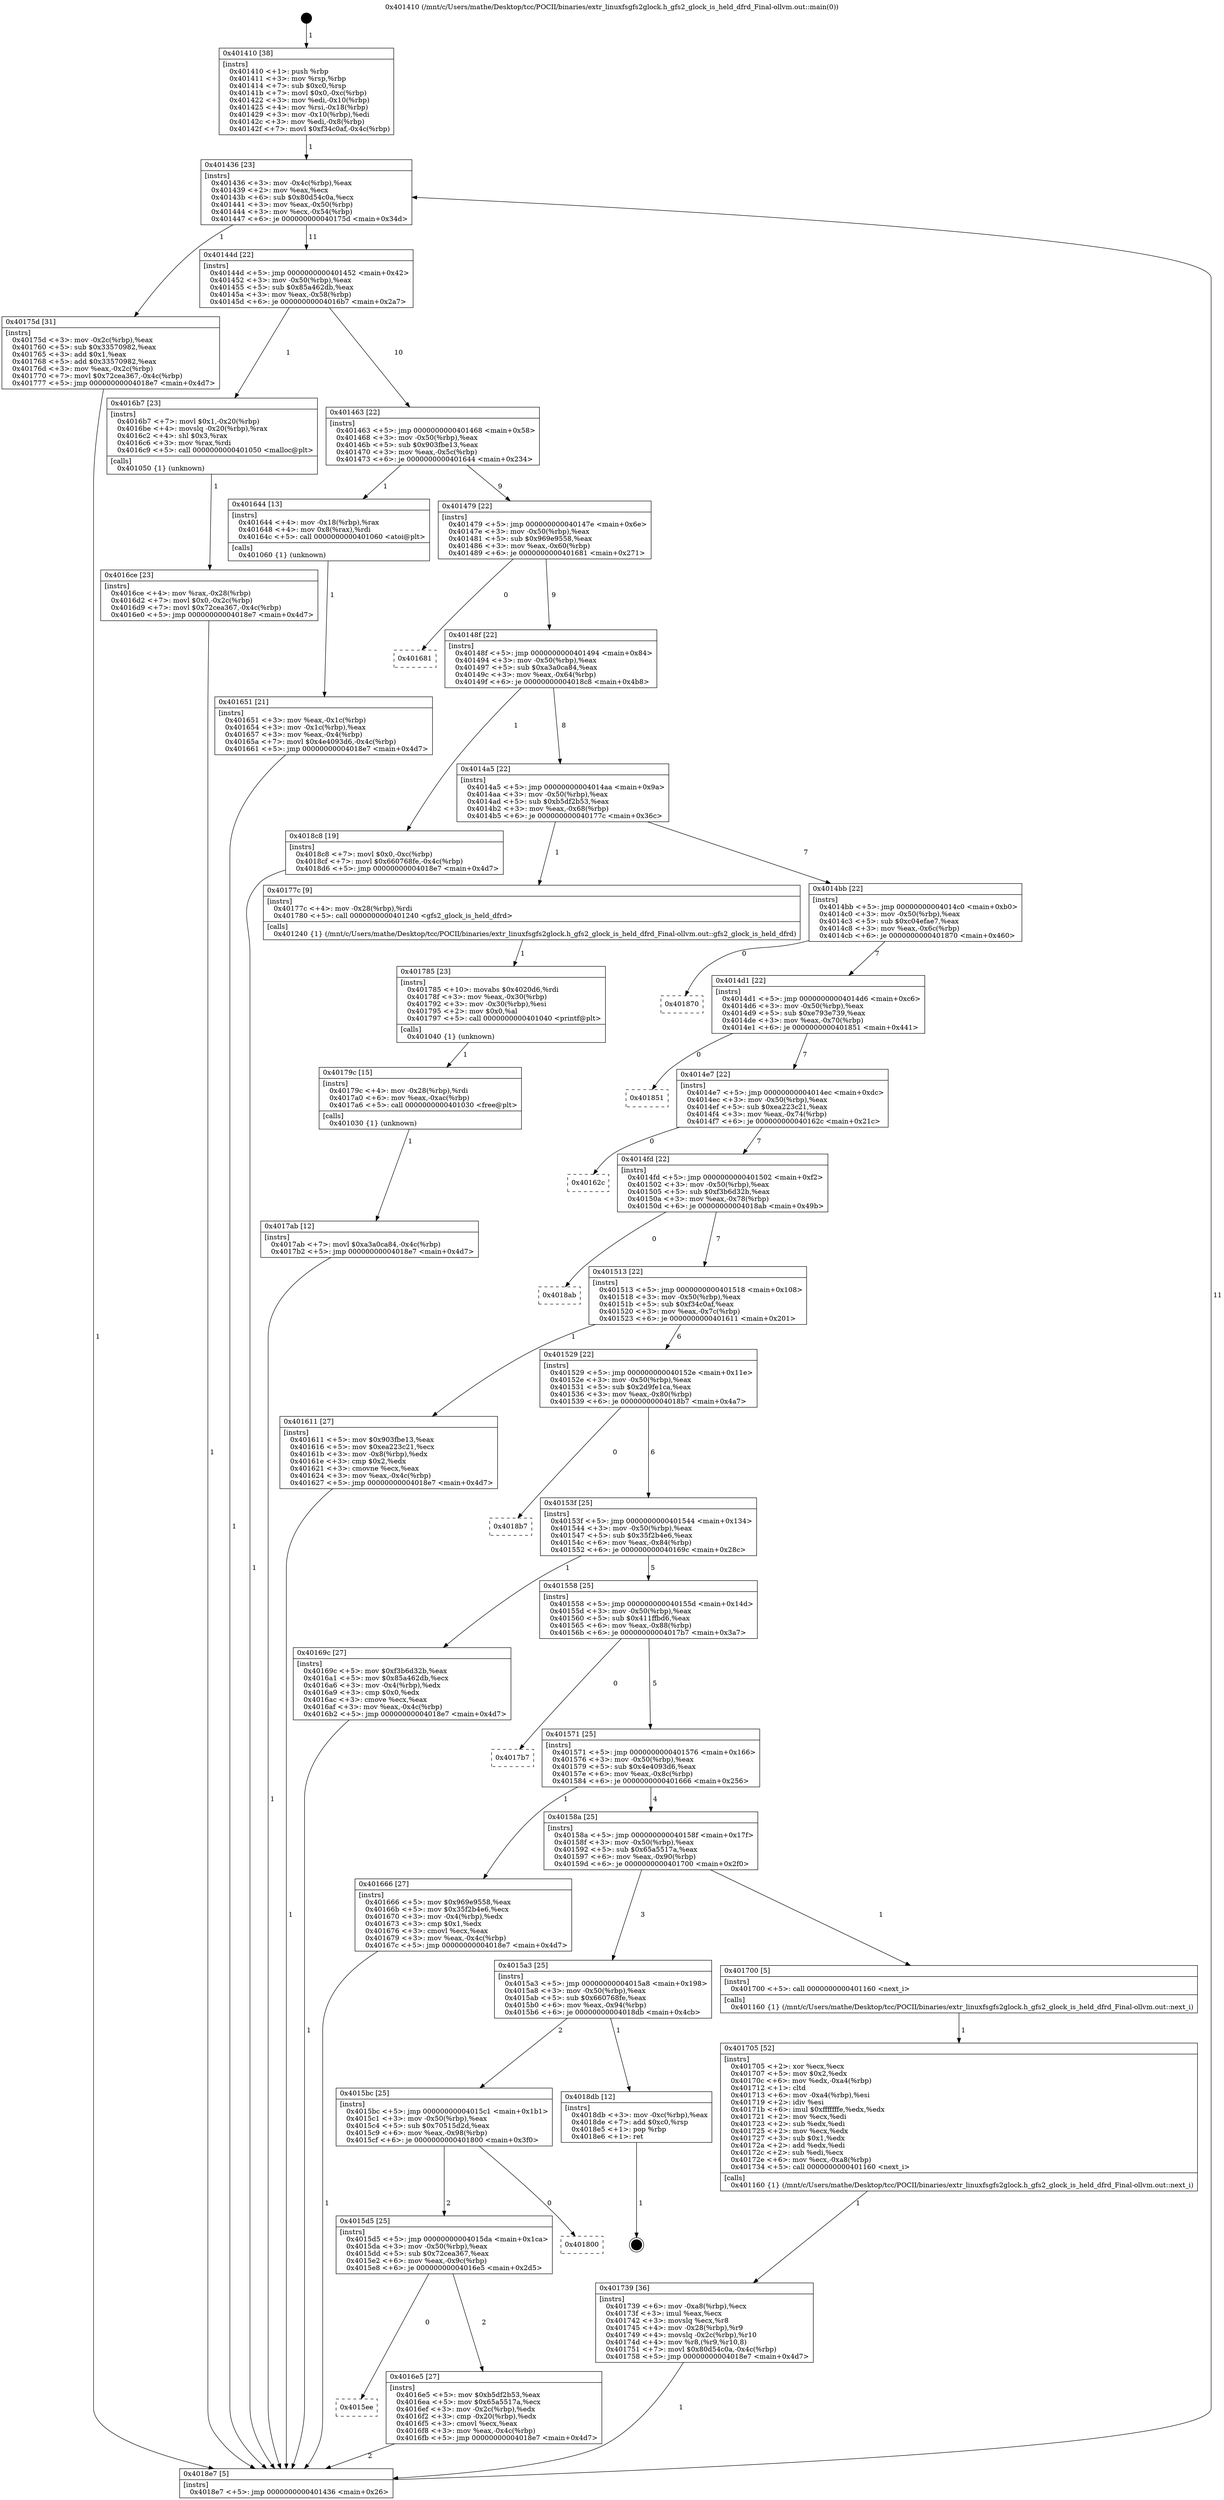 digraph "0x401410" {
  label = "0x401410 (/mnt/c/Users/mathe/Desktop/tcc/POCII/binaries/extr_linuxfsgfs2glock.h_gfs2_glock_is_held_dfrd_Final-ollvm.out::main(0))"
  labelloc = "t"
  node[shape=record]

  Entry [label="",width=0.3,height=0.3,shape=circle,fillcolor=black,style=filled]
  "0x401436" [label="{
     0x401436 [23]\l
     | [instrs]\l
     &nbsp;&nbsp;0x401436 \<+3\>: mov -0x4c(%rbp),%eax\l
     &nbsp;&nbsp;0x401439 \<+2\>: mov %eax,%ecx\l
     &nbsp;&nbsp;0x40143b \<+6\>: sub $0x80d54c0a,%ecx\l
     &nbsp;&nbsp;0x401441 \<+3\>: mov %eax,-0x50(%rbp)\l
     &nbsp;&nbsp;0x401444 \<+3\>: mov %ecx,-0x54(%rbp)\l
     &nbsp;&nbsp;0x401447 \<+6\>: je 000000000040175d \<main+0x34d\>\l
  }"]
  "0x40175d" [label="{
     0x40175d [31]\l
     | [instrs]\l
     &nbsp;&nbsp;0x40175d \<+3\>: mov -0x2c(%rbp),%eax\l
     &nbsp;&nbsp;0x401760 \<+5\>: sub $0x33570982,%eax\l
     &nbsp;&nbsp;0x401765 \<+3\>: add $0x1,%eax\l
     &nbsp;&nbsp;0x401768 \<+5\>: add $0x33570982,%eax\l
     &nbsp;&nbsp;0x40176d \<+3\>: mov %eax,-0x2c(%rbp)\l
     &nbsp;&nbsp;0x401770 \<+7\>: movl $0x72cea367,-0x4c(%rbp)\l
     &nbsp;&nbsp;0x401777 \<+5\>: jmp 00000000004018e7 \<main+0x4d7\>\l
  }"]
  "0x40144d" [label="{
     0x40144d [22]\l
     | [instrs]\l
     &nbsp;&nbsp;0x40144d \<+5\>: jmp 0000000000401452 \<main+0x42\>\l
     &nbsp;&nbsp;0x401452 \<+3\>: mov -0x50(%rbp),%eax\l
     &nbsp;&nbsp;0x401455 \<+5\>: sub $0x85a462db,%eax\l
     &nbsp;&nbsp;0x40145a \<+3\>: mov %eax,-0x58(%rbp)\l
     &nbsp;&nbsp;0x40145d \<+6\>: je 00000000004016b7 \<main+0x2a7\>\l
  }"]
  Exit [label="",width=0.3,height=0.3,shape=circle,fillcolor=black,style=filled,peripheries=2]
  "0x4016b7" [label="{
     0x4016b7 [23]\l
     | [instrs]\l
     &nbsp;&nbsp;0x4016b7 \<+7\>: movl $0x1,-0x20(%rbp)\l
     &nbsp;&nbsp;0x4016be \<+4\>: movslq -0x20(%rbp),%rax\l
     &nbsp;&nbsp;0x4016c2 \<+4\>: shl $0x3,%rax\l
     &nbsp;&nbsp;0x4016c6 \<+3\>: mov %rax,%rdi\l
     &nbsp;&nbsp;0x4016c9 \<+5\>: call 0000000000401050 \<malloc@plt\>\l
     | [calls]\l
     &nbsp;&nbsp;0x401050 \{1\} (unknown)\l
  }"]
  "0x401463" [label="{
     0x401463 [22]\l
     | [instrs]\l
     &nbsp;&nbsp;0x401463 \<+5\>: jmp 0000000000401468 \<main+0x58\>\l
     &nbsp;&nbsp;0x401468 \<+3\>: mov -0x50(%rbp),%eax\l
     &nbsp;&nbsp;0x40146b \<+5\>: sub $0x903fbe13,%eax\l
     &nbsp;&nbsp;0x401470 \<+3\>: mov %eax,-0x5c(%rbp)\l
     &nbsp;&nbsp;0x401473 \<+6\>: je 0000000000401644 \<main+0x234\>\l
  }"]
  "0x4017ab" [label="{
     0x4017ab [12]\l
     | [instrs]\l
     &nbsp;&nbsp;0x4017ab \<+7\>: movl $0xa3a0ca84,-0x4c(%rbp)\l
     &nbsp;&nbsp;0x4017b2 \<+5\>: jmp 00000000004018e7 \<main+0x4d7\>\l
  }"]
  "0x401644" [label="{
     0x401644 [13]\l
     | [instrs]\l
     &nbsp;&nbsp;0x401644 \<+4\>: mov -0x18(%rbp),%rax\l
     &nbsp;&nbsp;0x401648 \<+4\>: mov 0x8(%rax),%rdi\l
     &nbsp;&nbsp;0x40164c \<+5\>: call 0000000000401060 \<atoi@plt\>\l
     | [calls]\l
     &nbsp;&nbsp;0x401060 \{1\} (unknown)\l
  }"]
  "0x401479" [label="{
     0x401479 [22]\l
     | [instrs]\l
     &nbsp;&nbsp;0x401479 \<+5\>: jmp 000000000040147e \<main+0x6e\>\l
     &nbsp;&nbsp;0x40147e \<+3\>: mov -0x50(%rbp),%eax\l
     &nbsp;&nbsp;0x401481 \<+5\>: sub $0x969e9558,%eax\l
     &nbsp;&nbsp;0x401486 \<+3\>: mov %eax,-0x60(%rbp)\l
     &nbsp;&nbsp;0x401489 \<+6\>: je 0000000000401681 \<main+0x271\>\l
  }"]
  "0x40179c" [label="{
     0x40179c [15]\l
     | [instrs]\l
     &nbsp;&nbsp;0x40179c \<+4\>: mov -0x28(%rbp),%rdi\l
     &nbsp;&nbsp;0x4017a0 \<+6\>: mov %eax,-0xac(%rbp)\l
     &nbsp;&nbsp;0x4017a6 \<+5\>: call 0000000000401030 \<free@plt\>\l
     | [calls]\l
     &nbsp;&nbsp;0x401030 \{1\} (unknown)\l
  }"]
  "0x401681" [label="{
     0x401681\l
  }", style=dashed]
  "0x40148f" [label="{
     0x40148f [22]\l
     | [instrs]\l
     &nbsp;&nbsp;0x40148f \<+5\>: jmp 0000000000401494 \<main+0x84\>\l
     &nbsp;&nbsp;0x401494 \<+3\>: mov -0x50(%rbp),%eax\l
     &nbsp;&nbsp;0x401497 \<+5\>: sub $0xa3a0ca84,%eax\l
     &nbsp;&nbsp;0x40149c \<+3\>: mov %eax,-0x64(%rbp)\l
     &nbsp;&nbsp;0x40149f \<+6\>: je 00000000004018c8 \<main+0x4b8\>\l
  }"]
  "0x401785" [label="{
     0x401785 [23]\l
     | [instrs]\l
     &nbsp;&nbsp;0x401785 \<+10\>: movabs $0x4020d6,%rdi\l
     &nbsp;&nbsp;0x40178f \<+3\>: mov %eax,-0x30(%rbp)\l
     &nbsp;&nbsp;0x401792 \<+3\>: mov -0x30(%rbp),%esi\l
     &nbsp;&nbsp;0x401795 \<+2\>: mov $0x0,%al\l
     &nbsp;&nbsp;0x401797 \<+5\>: call 0000000000401040 \<printf@plt\>\l
     | [calls]\l
     &nbsp;&nbsp;0x401040 \{1\} (unknown)\l
  }"]
  "0x4018c8" [label="{
     0x4018c8 [19]\l
     | [instrs]\l
     &nbsp;&nbsp;0x4018c8 \<+7\>: movl $0x0,-0xc(%rbp)\l
     &nbsp;&nbsp;0x4018cf \<+7\>: movl $0x660768fe,-0x4c(%rbp)\l
     &nbsp;&nbsp;0x4018d6 \<+5\>: jmp 00000000004018e7 \<main+0x4d7\>\l
  }"]
  "0x4014a5" [label="{
     0x4014a5 [22]\l
     | [instrs]\l
     &nbsp;&nbsp;0x4014a5 \<+5\>: jmp 00000000004014aa \<main+0x9a\>\l
     &nbsp;&nbsp;0x4014aa \<+3\>: mov -0x50(%rbp),%eax\l
     &nbsp;&nbsp;0x4014ad \<+5\>: sub $0xb5df2b53,%eax\l
     &nbsp;&nbsp;0x4014b2 \<+3\>: mov %eax,-0x68(%rbp)\l
     &nbsp;&nbsp;0x4014b5 \<+6\>: je 000000000040177c \<main+0x36c\>\l
  }"]
  "0x401739" [label="{
     0x401739 [36]\l
     | [instrs]\l
     &nbsp;&nbsp;0x401739 \<+6\>: mov -0xa8(%rbp),%ecx\l
     &nbsp;&nbsp;0x40173f \<+3\>: imul %eax,%ecx\l
     &nbsp;&nbsp;0x401742 \<+3\>: movslq %ecx,%r8\l
     &nbsp;&nbsp;0x401745 \<+4\>: mov -0x28(%rbp),%r9\l
     &nbsp;&nbsp;0x401749 \<+4\>: movslq -0x2c(%rbp),%r10\l
     &nbsp;&nbsp;0x40174d \<+4\>: mov %r8,(%r9,%r10,8)\l
     &nbsp;&nbsp;0x401751 \<+7\>: movl $0x80d54c0a,-0x4c(%rbp)\l
     &nbsp;&nbsp;0x401758 \<+5\>: jmp 00000000004018e7 \<main+0x4d7\>\l
  }"]
  "0x40177c" [label="{
     0x40177c [9]\l
     | [instrs]\l
     &nbsp;&nbsp;0x40177c \<+4\>: mov -0x28(%rbp),%rdi\l
     &nbsp;&nbsp;0x401780 \<+5\>: call 0000000000401240 \<gfs2_glock_is_held_dfrd\>\l
     | [calls]\l
     &nbsp;&nbsp;0x401240 \{1\} (/mnt/c/Users/mathe/Desktop/tcc/POCII/binaries/extr_linuxfsgfs2glock.h_gfs2_glock_is_held_dfrd_Final-ollvm.out::gfs2_glock_is_held_dfrd)\l
  }"]
  "0x4014bb" [label="{
     0x4014bb [22]\l
     | [instrs]\l
     &nbsp;&nbsp;0x4014bb \<+5\>: jmp 00000000004014c0 \<main+0xb0\>\l
     &nbsp;&nbsp;0x4014c0 \<+3\>: mov -0x50(%rbp),%eax\l
     &nbsp;&nbsp;0x4014c3 \<+5\>: sub $0xc04efae7,%eax\l
     &nbsp;&nbsp;0x4014c8 \<+3\>: mov %eax,-0x6c(%rbp)\l
     &nbsp;&nbsp;0x4014cb \<+6\>: je 0000000000401870 \<main+0x460\>\l
  }"]
  "0x401705" [label="{
     0x401705 [52]\l
     | [instrs]\l
     &nbsp;&nbsp;0x401705 \<+2\>: xor %ecx,%ecx\l
     &nbsp;&nbsp;0x401707 \<+5\>: mov $0x2,%edx\l
     &nbsp;&nbsp;0x40170c \<+6\>: mov %edx,-0xa4(%rbp)\l
     &nbsp;&nbsp;0x401712 \<+1\>: cltd\l
     &nbsp;&nbsp;0x401713 \<+6\>: mov -0xa4(%rbp),%esi\l
     &nbsp;&nbsp;0x401719 \<+2\>: idiv %esi\l
     &nbsp;&nbsp;0x40171b \<+6\>: imul $0xfffffffe,%edx,%edx\l
     &nbsp;&nbsp;0x401721 \<+2\>: mov %ecx,%edi\l
     &nbsp;&nbsp;0x401723 \<+2\>: sub %edx,%edi\l
     &nbsp;&nbsp;0x401725 \<+2\>: mov %ecx,%edx\l
     &nbsp;&nbsp;0x401727 \<+3\>: sub $0x1,%edx\l
     &nbsp;&nbsp;0x40172a \<+2\>: add %edx,%edi\l
     &nbsp;&nbsp;0x40172c \<+2\>: sub %edi,%ecx\l
     &nbsp;&nbsp;0x40172e \<+6\>: mov %ecx,-0xa8(%rbp)\l
     &nbsp;&nbsp;0x401734 \<+5\>: call 0000000000401160 \<next_i\>\l
     | [calls]\l
     &nbsp;&nbsp;0x401160 \{1\} (/mnt/c/Users/mathe/Desktop/tcc/POCII/binaries/extr_linuxfsgfs2glock.h_gfs2_glock_is_held_dfrd_Final-ollvm.out::next_i)\l
  }"]
  "0x401870" [label="{
     0x401870\l
  }", style=dashed]
  "0x4014d1" [label="{
     0x4014d1 [22]\l
     | [instrs]\l
     &nbsp;&nbsp;0x4014d1 \<+5\>: jmp 00000000004014d6 \<main+0xc6\>\l
     &nbsp;&nbsp;0x4014d6 \<+3\>: mov -0x50(%rbp),%eax\l
     &nbsp;&nbsp;0x4014d9 \<+5\>: sub $0xe793e739,%eax\l
     &nbsp;&nbsp;0x4014de \<+3\>: mov %eax,-0x70(%rbp)\l
     &nbsp;&nbsp;0x4014e1 \<+6\>: je 0000000000401851 \<main+0x441\>\l
  }"]
  "0x4015ee" [label="{
     0x4015ee\l
  }", style=dashed]
  "0x401851" [label="{
     0x401851\l
  }", style=dashed]
  "0x4014e7" [label="{
     0x4014e7 [22]\l
     | [instrs]\l
     &nbsp;&nbsp;0x4014e7 \<+5\>: jmp 00000000004014ec \<main+0xdc\>\l
     &nbsp;&nbsp;0x4014ec \<+3\>: mov -0x50(%rbp),%eax\l
     &nbsp;&nbsp;0x4014ef \<+5\>: sub $0xea223c21,%eax\l
     &nbsp;&nbsp;0x4014f4 \<+3\>: mov %eax,-0x74(%rbp)\l
     &nbsp;&nbsp;0x4014f7 \<+6\>: je 000000000040162c \<main+0x21c\>\l
  }"]
  "0x4016e5" [label="{
     0x4016e5 [27]\l
     | [instrs]\l
     &nbsp;&nbsp;0x4016e5 \<+5\>: mov $0xb5df2b53,%eax\l
     &nbsp;&nbsp;0x4016ea \<+5\>: mov $0x65a5517a,%ecx\l
     &nbsp;&nbsp;0x4016ef \<+3\>: mov -0x2c(%rbp),%edx\l
     &nbsp;&nbsp;0x4016f2 \<+3\>: cmp -0x20(%rbp),%edx\l
     &nbsp;&nbsp;0x4016f5 \<+3\>: cmovl %ecx,%eax\l
     &nbsp;&nbsp;0x4016f8 \<+3\>: mov %eax,-0x4c(%rbp)\l
     &nbsp;&nbsp;0x4016fb \<+5\>: jmp 00000000004018e7 \<main+0x4d7\>\l
  }"]
  "0x40162c" [label="{
     0x40162c\l
  }", style=dashed]
  "0x4014fd" [label="{
     0x4014fd [22]\l
     | [instrs]\l
     &nbsp;&nbsp;0x4014fd \<+5\>: jmp 0000000000401502 \<main+0xf2\>\l
     &nbsp;&nbsp;0x401502 \<+3\>: mov -0x50(%rbp),%eax\l
     &nbsp;&nbsp;0x401505 \<+5\>: sub $0xf3b6d32b,%eax\l
     &nbsp;&nbsp;0x40150a \<+3\>: mov %eax,-0x78(%rbp)\l
     &nbsp;&nbsp;0x40150d \<+6\>: je 00000000004018ab \<main+0x49b\>\l
  }"]
  "0x4015d5" [label="{
     0x4015d5 [25]\l
     | [instrs]\l
     &nbsp;&nbsp;0x4015d5 \<+5\>: jmp 00000000004015da \<main+0x1ca\>\l
     &nbsp;&nbsp;0x4015da \<+3\>: mov -0x50(%rbp),%eax\l
     &nbsp;&nbsp;0x4015dd \<+5\>: sub $0x72cea367,%eax\l
     &nbsp;&nbsp;0x4015e2 \<+6\>: mov %eax,-0x9c(%rbp)\l
     &nbsp;&nbsp;0x4015e8 \<+6\>: je 00000000004016e5 \<main+0x2d5\>\l
  }"]
  "0x4018ab" [label="{
     0x4018ab\l
  }", style=dashed]
  "0x401513" [label="{
     0x401513 [22]\l
     | [instrs]\l
     &nbsp;&nbsp;0x401513 \<+5\>: jmp 0000000000401518 \<main+0x108\>\l
     &nbsp;&nbsp;0x401518 \<+3\>: mov -0x50(%rbp),%eax\l
     &nbsp;&nbsp;0x40151b \<+5\>: sub $0xf34c0af,%eax\l
     &nbsp;&nbsp;0x401520 \<+3\>: mov %eax,-0x7c(%rbp)\l
     &nbsp;&nbsp;0x401523 \<+6\>: je 0000000000401611 \<main+0x201\>\l
  }"]
  "0x401800" [label="{
     0x401800\l
  }", style=dashed]
  "0x401611" [label="{
     0x401611 [27]\l
     | [instrs]\l
     &nbsp;&nbsp;0x401611 \<+5\>: mov $0x903fbe13,%eax\l
     &nbsp;&nbsp;0x401616 \<+5\>: mov $0xea223c21,%ecx\l
     &nbsp;&nbsp;0x40161b \<+3\>: mov -0x8(%rbp),%edx\l
     &nbsp;&nbsp;0x40161e \<+3\>: cmp $0x2,%edx\l
     &nbsp;&nbsp;0x401621 \<+3\>: cmovne %ecx,%eax\l
     &nbsp;&nbsp;0x401624 \<+3\>: mov %eax,-0x4c(%rbp)\l
     &nbsp;&nbsp;0x401627 \<+5\>: jmp 00000000004018e7 \<main+0x4d7\>\l
  }"]
  "0x401529" [label="{
     0x401529 [22]\l
     | [instrs]\l
     &nbsp;&nbsp;0x401529 \<+5\>: jmp 000000000040152e \<main+0x11e\>\l
     &nbsp;&nbsp;0x40152e \<+3\>: mov -0x50(%rbp),%eax\l
     &nbsp;&nbsp;0x401531 \<+5\>: sub $0x2d9fe1ca,%eax\l
     &nbsp;&nbsp;0x401536 \<+3\>: mov %eax,-0x80(%rbp)\l
     &nbsp;&nbsp;0x401539 \<+6\>: je 00000000004018b7 \<main+0x4a7\>\l
  }"]
  "0x4018e7" [label="{
     0x4018e7 [5]\l
     | [instrs]\l
     &nbsp;&nbsp;0x4018e7 \<+5\>: jmp 0000000000401436 \<main+0x26\>\l
  }"]
  "0x401410" [label="{
     0x401410 [38]\l
     | [instrs]\l
     &nbsp;&nbsp;0x401410 \<+1\>: push %rbp\l
     &nbsp;&nbsp;0x401411 \<+3\>: mov %rsp,%rbp\l
     &nbsp;&nbsp;0x401414 \<+7\>: sub $0xc0,%rsp\l
     &nbsp;&nbsp;0x40141b \<+7\>: movl $0x0,-0xc(%rbp)\l
     &nbsp;&nbsp;0x401422 \<+3\>: mov %edi,-0x10(%rbp)\l
     &nbsp;&nbsp;0x401425 \<+4\>: mov %rsi,-0x18(%rbp)\l
     &nbsp;&nbsp;0x401429 \<+3\>: mov -0x10(%rbp),%edi\l
     &nbsp;&nbsp;0x40142c \<+3\>: mov %edi,-0x8(%rbp)\l
     &nbsp;&nbsp;0x40142f \<+7\>: movl $0xf34c0af,-0x4c(%rbp)\l
  }"]
  "0x401651" [label="{
     0x401651 [21]\l
     | [instrs]\l
     &nbsp;&nbsp;0x401651 \<+3\>: mov %eax,-0x1c(%rbp)\l
     &nbsp;&nbsp;0x401654 \<+3\>: mov -0x1c(%rbp),%eax\l
     &nbsp;&nbsp;0x401657 \<+3\>: mov %eax,-0x4(%rbp)\l
     &nbsp;&nbsp;0x40165a \<+7\>: movl $0x4e4093d6,-0x4c(%rbp)\l
     &nbsp;&nbsp;0x401661 \<+5\>: jmp 00000000004018e7 \<main+0x4d7\>\l
  }"]
  "0x4015bc" [label="{
     0x4015bc [25]\l
     | [instrs]\l
     &nbsp;&nbsp;0x4015bc \<+5\>: jmp 00000000004015c1 \<main+0x1b1\>\l
     &nbsp;&nbsp;0x4015c1 \<+3\>: mov -0x50(%rbp),%eax\l
     &nbsp;&nbsp;0x4015c4 \<+5\>: sub $0x70515d2d,%eax\l
     &nbsp;&nbsp;0x4015c9 \<+6\>: mov %eax,-0x98(%rbp)\l
     &nbsp;&nbsp;0x4015cf \<+6\>: je 0000000000401800 \<main+0x3f0\>\l
  }"]
  "0x4018b7" [label="{
     0x4018b7\l
  }", style=dashed]
  "0x40153f" [label="{
     0x40153f [25]\l
     | [instrs]\l
     &nbsp;&nbsp;0x40153f \<+5\>: jmp 0000000000401544 \<main+0x134\>\l
     &nbsp;&nbsp;0x401544 \<+3\>: mov -0x50(%rbp),%eax\l
     &nbsp;&nbsp;0x401547 \<+5\>: sub $0x35f2b4e6,%eax\l
     &nbsp;&nbsp;0x40154c \<+6\>: mov %eax,-0x84(%rbp)\l
     &nbsp;&nbsp;0x401552 \<+6\>: je 000000000040169c \<main+0x28c\>\l
  }"]
  "0x4018db" [label="{
     0x4018db [12]\l
     | [instrs]\l
     &nbsp;&nbsp;0x4018db \<+3\>: mov -0xc(%rbp),%eax\l
     &nbsp;&nbsp;0x4018de \<+7\>: add $0xc0,%rsp\l
     &nbsp;&nbsp;0x4018e5 \<+1\>: pop %rbp\l
     &nbsp;&nbsp;0x4018e6 \<+1\>: ret\l
  }"]
  "0x40169c" [label="{
     0x40169c [27]\l
     | [instrs]\l
     &nbsp;&nbsp;0x40169c \<+5\>: mov $0xf3b6d32b,%eax\l
     &nbsp;&nbsp;0x4016a1 \<+5\>: mov $0x85a462db,%ecx\l
     &nbsp;&nbsp;0x4016a6 \<+3\>: mov -0x4(%rbp),%edx\l
     &nbsp;&nbsp;0x4016a9 \<+3\>: cmp $0x0,%edx\l
     &nbsp;&nbsp;0x4016ac \<+3\>: cmove %ecx,%eax\l
     &nbsp;&nbsp;0x4016af \<+3\>: mov %eax,-0x4c(%rbp)\l
     &nbsp;&nbsp;0x4016b2 \<+5\>: jmp 00000000004018e7 \<main+0x4d7\>\l
  }"]
  "0x401558" [label="{
     0x401558 [25]\l
     | [instrs]\l
     &nbsp;&nbsp;0x401558 \<+5\>: jmp 000000000040155d \<main+0x14d\>\l
     &nbsp;&nbsp;0x40155d \<+3\>: mov -0x50(%rbp),%eax\l
     &nbsp;&nbsp;0x401560 \<+5\>: sub $0x411ffbd6,%eax\l
     &nbsp;&nbsp;0x401565 \<+6\>: mov %eax,-0x88(%rbp)\l
     &nbsp;&nbsp;0x40156b \<+6\>: je 00000000004017b7 \<main+0x3a7\>\l
  }"]
  "0x4015a3" [label="{
     0x4015a3 [25]\l
     | [instrs]\l
     &nbsp;&nbsp;0x4015a3 \<+5\>: jmp 00000000004015a8 \<main+0x198\>\l
     &nbsp;&nbsp;0x4015a8 \<+3\>: mov -0x50(%rbp),%eax\l
     &nbsp;&nbsp;0x4015ab \<+5\>: sub $0x660768fe,%eax\l
     &nbsp;&nbsp;0x4015b0 \<+6\>: mov %eax,-0x94(%rbp)\l
     &nbsp;&nbsp;0x4015b6 \<+6\>: je 00000000004018db \<main+0x4cb\>\l
  }"]
  "0x4017b7" [label="{
     0x4017b7\l
  }", style=dashed]
  "0x401571" [label="{
     0x401571 [25]\l
     | [instrs]\l
     &nbsp;&nbsp;0x401571 \<+5\>: jmp 0000000000401576 \<main+0x166\>\l
     &nbsp;&nbsp;0x401576 \<+3\>: mov -0x50(%rbp),%eax\l
     &nbsp;&nbsp;0x401579 \<+5\>: sub $0x4e4093d6,%eax\l
     &nbsp;&nbsp;0x40157e \<+6\>: mov %eax,-0x8c(%rbp)\l
     &nbsp;&nbsp;0x401584 \<+6\>: je 0000000000401666 \<main+0x256\>\l
  }"]
  "0x401700" [label="{
     0x401700 [5]\l
     | [instrs]\l
     &nbsp;&nbsp;0x401700 \<+5\>: call 0000000000401160 \<next_i\>\l
     | [calls]\l
     &nbsp;&nbsp;0x401160 \{1\} (/mnt/c/Users/mathe/Desktop/tcc/POCII/binaries/extr_linuxfsgfs2glock.h_gfs2_glock_is_held_dfrd_Final-ollvm.out::next_i)\l
  }"]
  "0x401666" [label="{
     0x401666 [27]\l
     | [instrs]\l
     &nbsp;&nbsp;0x401666 \<+5\>: mov $0x969e9558,%eax\l
     &nbsp;&nbsp;0x40166b \<+5\>: mov $0x35f2b4e6,%ecx\l
     &nbsp;&nbsp;0x401670 \<+3\>: mov -0x4(%rbp),%edx\l
     &nbsp;&nbsp;0x401673 \<+3\>: cmp $0x1,%edx\l
     &nbsp;&nbsp;0x401676 \<+3\>: cmovl %ecx,%eax\l
     &nbsp;&nbsp;0x401679 \<+3\>: mov %eax,-0x4c(%rbp)\l
     &nbsp;&nbsp;0x40167c \<+5\>: jmp 00000000004018e7 \<main+0x4d7\>\l
  }"]
  "0x40158a" [label="{
     0x40158a [25]\l
     | [instrs]\l
     &nbsp;&nbsp;0x40158a \<+5\>: jmp 000000000040158f \<main+0x17f\>\l
     &nbsp;&nbsp;0x40158f \<+3\>: mov -0x50(%rbp),%eax\l
     &nbsp;&nbsp;0x401592 \<+5\>: sub $0x65a5517a,%eax\l
     &nbsp;&nbsp;0x401597 \<+6\>: mov %eax,-0x90(%rbp)\l
     &nbsp;&nbsp;0x40159d \<+6\>: je 0000000000401700 \<main+0x2f0\>\l
  }"]
  "0x4016ce" [label="{
     0x4016ce [23]\l
     | [instrs]\l
     &nbsp;&nbsp;0x4016ce \<+4\>: mov %rax,-0x28(%rbp)\l
     &nbsp;&nbsp;0x4016d2 \<+7\>: movl $0x0,-0x2c(%rbp)\l
     &nbsp;&nbsp;0x4016d9 \<+7\>: movl $0x72cea367,-0x4c(%rbp)\l
     &nbsp;&nbsp;0x4016e0 \<+5\>: jmp 00000000004018e7 \<main+0x4d7\>\l
  }"]
  Entry -> "0x401410" [label=" 1"]
  "0x401436" -> "0x40175d" [label=" 1"]
  "0x401436" -> "0x40144d" [label=" 11"]
  "0x4018db" -> Exit [label=" 1"]
  "0x40144d" -> "0x4016b7" [label=" 1"]
  "0x40144d" -> "0x401463" [label=" 10"]
  "0x4018c8" -> "0x4018e7" [label=" 1"]
  "0x401463" -> "0x401644" [label=" 1"]
  "0x401463" -> "0x401479" [label=" 9"]
  "0x4017ab" -> "0x4018e7" [label=" 1"]
  "0x401479" -> "0x401681" [label=" 0"]
  "0x401479" -> "0x40148f" [label=" 9"]
  "0x40179c" -> "0x4017ab" [label=" 1"]
  "0x40148f" -> "0x4018c8" [label=" 1"]
  "0x40148f" -> "0x4014a5" [label=" 8"]
  "0x401785" -> "0x40179c" [label=" 1"]
  "0x4014a5" -> "0x40177c" [label=" 1"]
  "0x4014a5" -> "0x4014bb" [label=" 7"]
  "0x40177c" -> "0x401785" [label=" 1"]
  "0x4014bb" -> "0x401870" [label=" 0"]
  "0x4014bb" -> "0x4014d1" [label=" 7"]
  "0x40175d" -> "0x4018e7" [label=" 1"]
  "0x4014d1" -> "0x401851" [label=" 0"]
  "0x4014d1" -> "0x4014e7" [label=" 7"]
  "0x401739" -> "0x4018e7" [label=" 1"]
  "0x4014e7" -> "0x40162c" [label=" 0"]
  "0x4014e7" -> "0x4014fd" [label=" 7"]
  "0x401705" -> "0x401739" [label=" 1"]
  "0x4014fd" -> "0x4018ab" [label=" 0"]
  "0x4014fd" -> "0x401513" [label=" 7"]
  "0x4016e5" -> "0x4018e7" [label=" 2"]
  "0x401513" -> "0x401611" [label=" 1"]
  "0x401513" -> "0x401529" [label=" 6"]
  "0x401611" -> "0x4018e7" [label=" 1"]
  "0x401410" -> "0x401436" [label=" 1"]
  "0x4018e7" -> "0x401436" [label=" 11"]
  "0x401644" -> "0x401651" [label=" 1"]
  "0x401651" -> "0x4018e7" [label=" 1"]
  "0x4015d5" -> "0x4015ee" [label=" 0"]
  "0x401529" -> "0x4018b7" [label=" 0"]
  "0x401529" -> "0x40153f" [label=" 6"]
  "0x401700" -> "0x401705" [label=" 1"]
  "0x40153f" -> "0x40169c" [label=" 1"]
  "0x40153f" -> "0x401558" [label=" 5"]
  "0x4015bc" -> "0x4015d5" [label=" 2"]
  "0x401558" -> "0x4017b7" [label=" 0"]
  "0x401558" -> "0x401571" [label=" 5"]
  "0x4015d5" -> "0x4016e5" [label=" 2"]
  "0x401571" -> "0x401666" [label=" 1"]
  "0x401571" -> "0x40158a" [label=" 4"]
  "0x401666" -> "0x4018e7" [label=" 1"]
  "0x40169c" -> "0x4018e7" [label=" 1"]
  "0x4016b7" -> "0x4016ce" [label=" 1"]
  "0x4016ce" -> "0x4018e7" [label=" 1"]
  "0x4015a3" -> "0x4015bc" [label=" 2"]
  "0x40158a" -> "0x401700" [label=" 1"]
  "0x40158a" -> "0x4015a3" [label=" 3"]
  "0x4015bc" -> "0x401800" [label=" 0"]
  "0x4015a3" -> "0x4018db" [label=" 1"]
}
